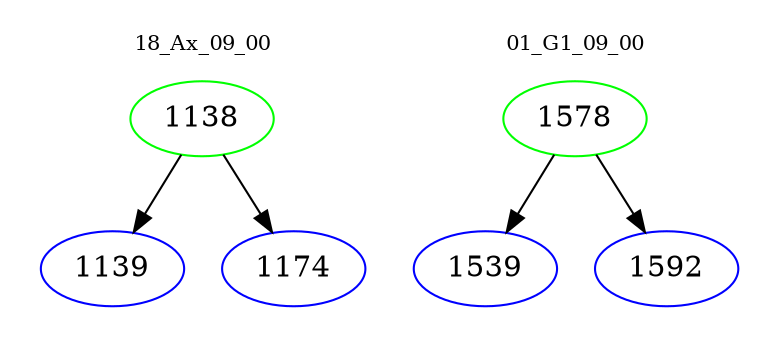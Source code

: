 digraph{
subgraph cluster_0 {
color = white
label = "18_Ax_09_00";
fontsize=10;
T0_1138 [label="1138", color="green"]
T0_1138 -> T0_1139 [color="black"]
T0_1139 [label="1139", color="blue"]
T0_1138 -> T0_1174 [color="black"]
T0_1174 [label="1174", color="blue"]
}
subgraph cluster_1 {
color = white
label = "01_G1_09_00";
fontsize=10;
T1_1578 [label="1578", color="green"]
T1_1578 -> T1_1539 [color="black"]
T1_1539 [label="1539", color="blue"]
T1_1578 -> T1_1592 [color="black"]
T1_1592 [label="1592", color="blue"]
}
}
